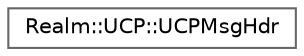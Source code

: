 digraph "Graphical Class Hierarchy"
{
 // LATEX_PDF_SIZE
  bgcolor="transparent";
  edge [fontname=Helvetica,fontsize=10,labelfontname=Helvetica,labelfontsize=10];
  node [fontname=Helvetica,fontsize=10,shape=box,height=0.2,width=0.4];
  rankdir="LR";
  Node0 [id="Node000000",label="Realm::UCP::UCPMsgHdr",height=0.2,width=0.4,color="grey40", fillcolor="white", style="filled",URL="$structRealm_1_1UCP_1_1UCPMsgHdr.html",tooltip=" "];
}
